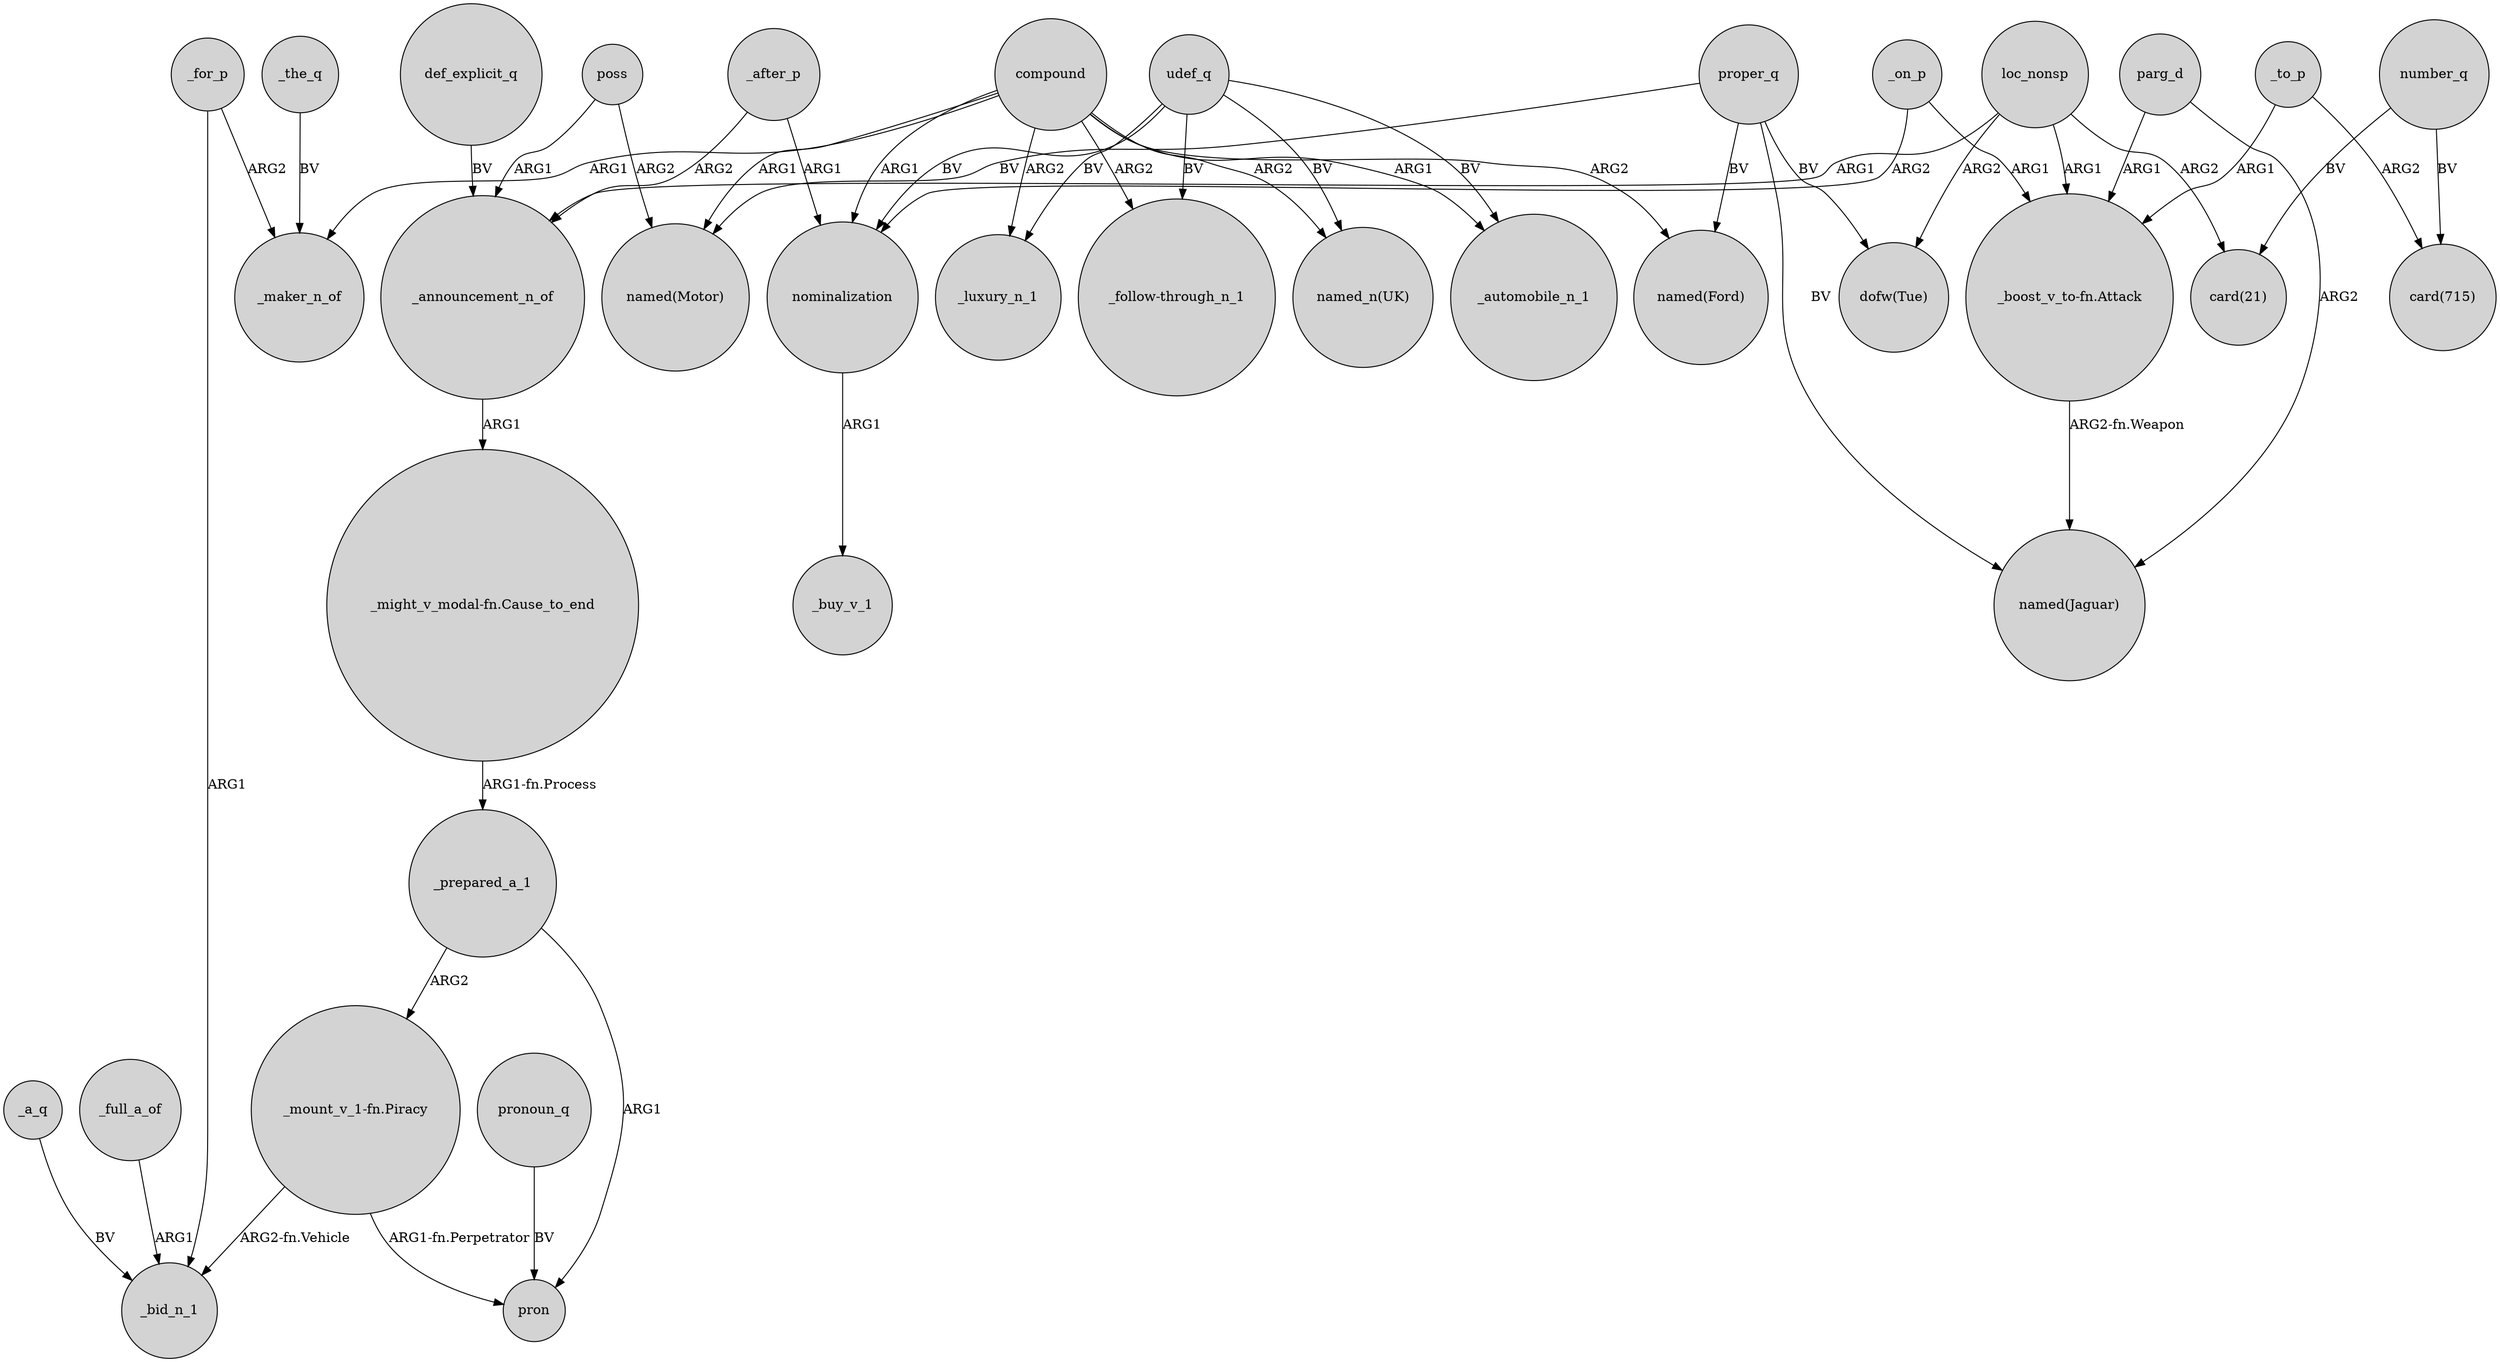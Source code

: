digraph {
	node [shape=circle style=filled]
	_a_q -> _bid_n_1 [label=BV]
	nominalization -> _buy_v_1 [label=ARG1]
	_announcement_n_of -> "_might_v_modal-fn.Cause_to_end" [label=ARG1]
	number_q -> "card(715)" [label=BV]
	parg_d -> "_boost_v_to-fn.Attack" [label=ARG1]
	_to_p -> "_boost_v_to-fn.Attack" [label=ARG1]
	_after_p -> _announcement_n_of [label=ARG2]
	proper_q -> "named(Ford)" [label=BV]
	"_boost_v_to-fn.Attack" -> "named(Jaguar)" [label="ARG2-fn.Weapon"]
	_full_a_of -> _bid_n_1 [label=ARG1]
	_on_p -> nominalization [label=ARG2]
	compound -> _luxury_n_1 [label=ARG2]
	udef_q -> nominalization [label=BV]
	"_might_v_modal-fn.Cause_to_end" -> _prepared_a_1 [label="ARG1-fn.Process"]
	poss -> _announcement_n_of [label=ARG1]
	proper_q -> "named(Motor)" [label=BV]
	udef_q -> _luxury_n_1 [label=BV]
	parg_d -> "named(Jaguar)" [label=ARG2]
	compound -> _automobile_n_1 [label=ARG1]
	loc_nonsp -> _announcement_n_of [label=ARG1]
	compound -> "named(Ford)" [label=ARG2]
	compound -> "_follow-through_n_1" [label=ARG2]
	_to_p -> "card(715)" [label=ARG2]
	udef_q -> _automobile_n_1 [label=BV]
	pronoun_q -> pron [label=BV]
	compound -> nominalization [label=ARG1]
	_prepared_a_1 -> pron [label=ARG1]
	compound -> "named_n(UK)" [label=ARG2]
	udef_q -> "named_n(UK)" [label=BV]
	_prepared_a_1 -> "_mount_v_1-fn.Piracy" [label=ARG2]
	proper_q -> "named(Jaguar)" [label=BV]
	_after_p -> nominalization [label=ARG1]
	_on_p -> "_boost_v_to-fn.Attack" [label=ARG1]
	"_mount_v_1-fn.Piracy" -> pron [label="ARG1-fn.Perpetrator"]
	proper_q -> "dofw(Tue)" [label=BV]
	_for_p -> _maker_n_of [label=ARG2]
	compound -> _maker_n_of [label=ARG1]
	udef_q -> "_follow-through_n_1" [label=BV]
	"_mount_v_1-fn.Piracy" -> _bid_n_1 [label="ARG2-fn.Vehicle"]
	_the_q -> _maker_n_of [label=BV]
	loc_nonsp -> "dofw(Tue)" [label=ARG2]
	poss -> "named(Motor)" [label=ARG2]
	def_explicit_q -> _announcement_n_of [label=BV]
	loc_nonsp -> "_boost_v_to-fn.Attack" [label=ARG1]
	compound -> "named(Motor)" [label=ARG1]
	loc_nonsp -> "card(21)" [label=ARG2]
	number_q -> "card(21)" [label=BV]
	_for_p -> _bid_n_1 [label=ARG1]
}
